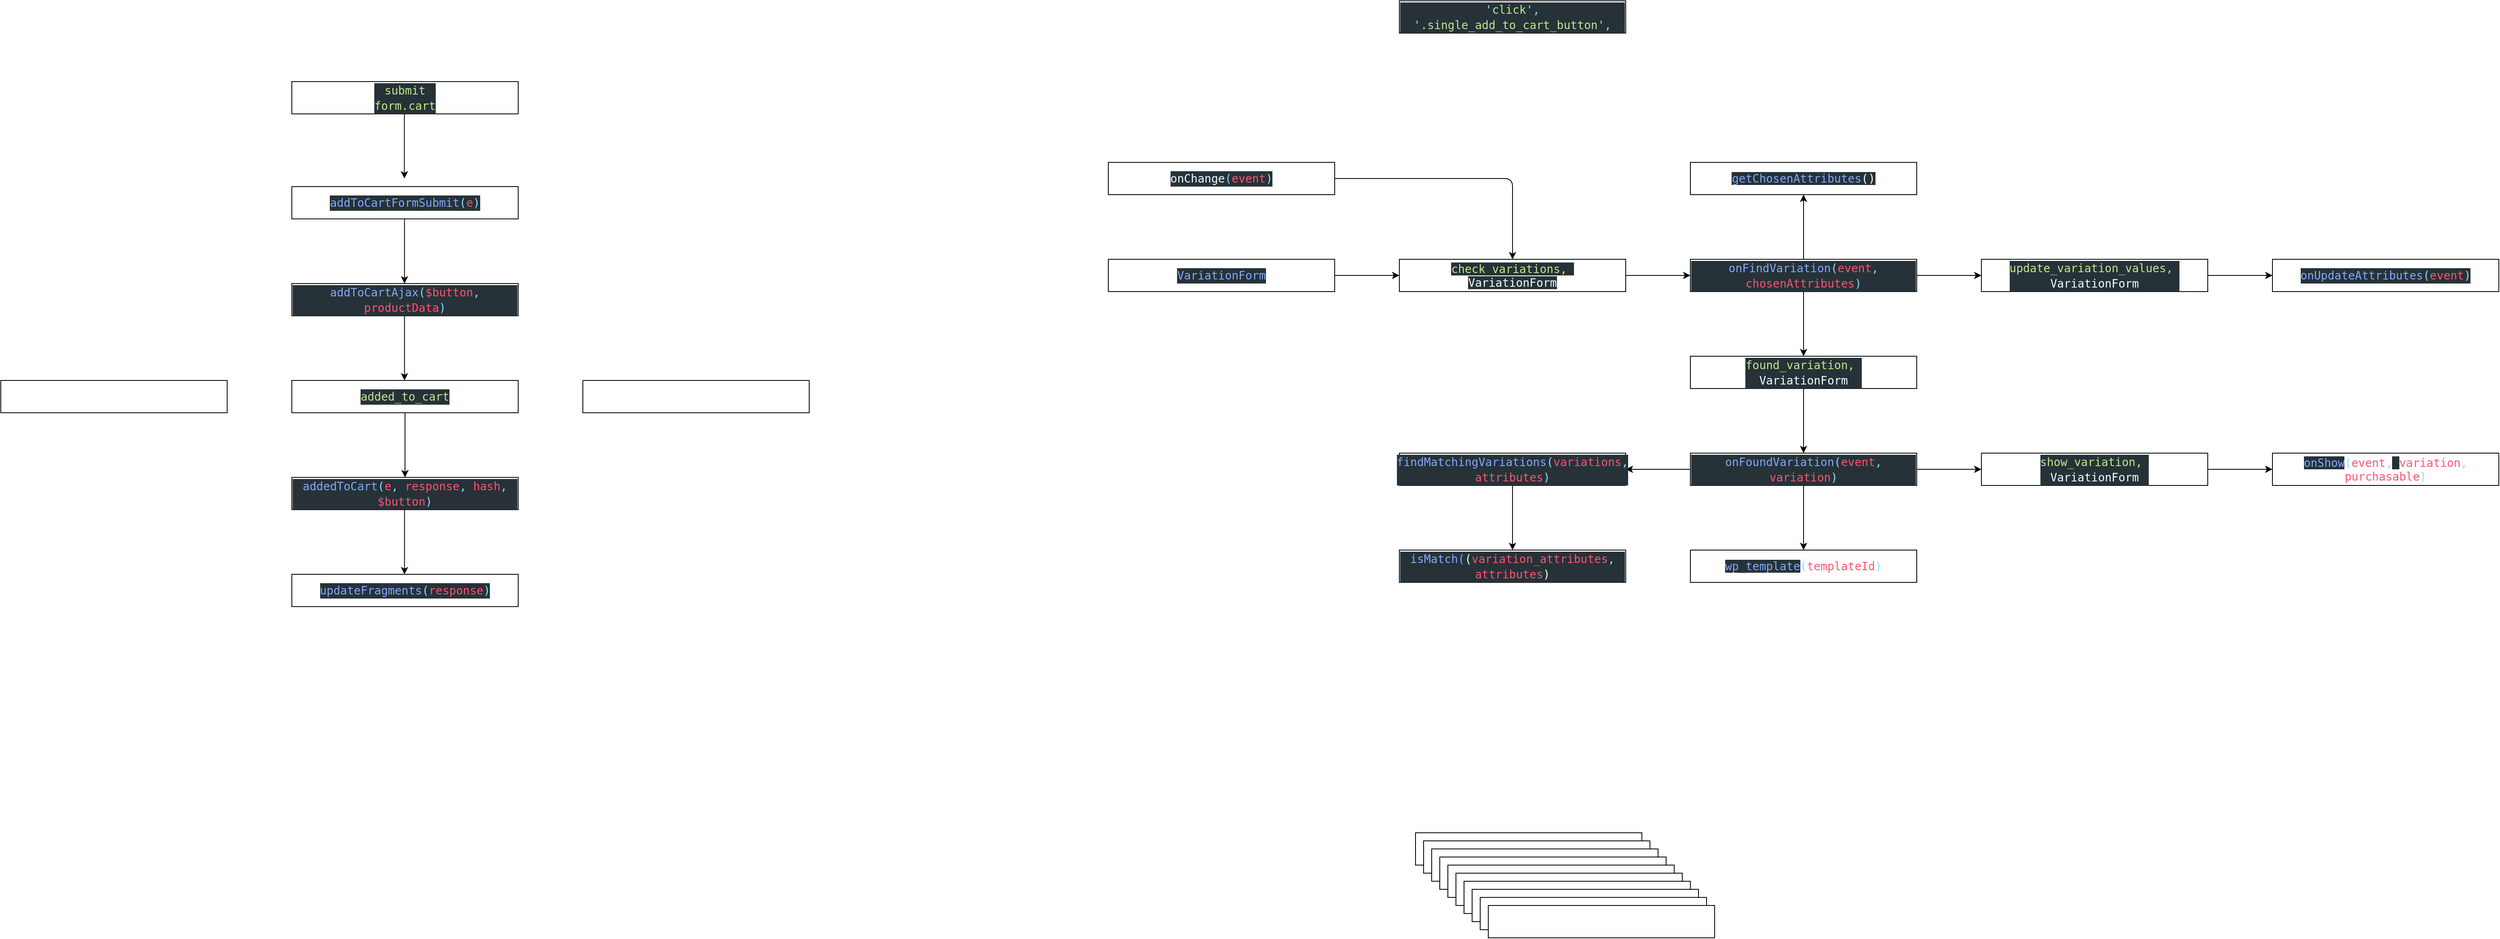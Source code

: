 <mxfile>
    <diagram id="ynWF1bHWw2R_tOJqrUCA" name="Page-1">
        <mxGraphModel dx="2459" dy="604" grid="1" gridSize="10" guides="1" tooltips="1" connect="1" arrows="1" fold="1" page="1" pageScale="1" pageWidth="1850" pageHeight="1100" math="0" shadow="0">
            <root>
                <mxCell id="0"/>
                <mxCell id="1" parent="0"/>
                <mxCell id="72" value="" style="rounded=0;whiteSpace=wrap;html=1;fontSize=10;" parent="1" vertex="1">
                    <mxGeometry x="390" y="1080" width="280" height="40" as="geometry"/>
                </mxCell>
                <mxCell id="104" value="&lt;div style=&quot;color: rgb(238, 255, 255); background-color: rgb(38, 50, 56); font-family: &amp;quot;Droid Sans Mono&amp;quot;, &amp;quot;monospace&amp;quot;, monospace; font-weight: normal; font-size: 14px; line-height: 19px;&quot;&gt;&lt;br&gt;&lt;/div&gt;" style="text;whiteSpace=wrap;html=1;fontSize=10;fontColor=none;" parent="1" vertex="1">
                    <mxGeometry x="560" y="890" width="190" height="40" as="geometry"/>
                </mxCell>
                <mxCell id="105" value="" style="rounded=0;whiteSpace=wrap;html=1;fontSize=10;" parent="1" vertex="1">
                    <mxGeometry x="400" y="1090" width="280" height="40" as="geometry"/>
                </mxCell>
                <mxCell id="106" value="" style="rounded=0;whiteSpace=wrap;html=1;fontSize=10;" parent="1" vertex="1">
                    <mxGeometry x="410" y="1100" width="280" height="40" as="geometry"/>
                </mxCell>
                <mxCell id="107" value="" style="rounded=0;whiteSpace=wrap;html=1;fontSize=10;" parent="1" vertex="1">
                    <mxGeometry x="420" y="1110" width="280" height="40" as="geometry"/>
                </mxCell>
                <mxCell id="108" value="" style="rounded=0;whiteSpace=wrap;html=1;fontSize=10;" parent="1" vertex="1">
                    <mxGeometry x="430" y="1120" width="280" height="40" as="geometry"/>
                </mxCell>
                <mxCell id="109" value="" style="rounded=0;whiteSpace=wrap;html=1;fontSize=10;" parent="1" vertex="1">
                    <mxGeometry x="440" y="1130" width="280" height="40" as="geometry"/>
                </mxCell>
                <mxCell id="110" value="" style="rounded=0;whiteSpace=wrap;html=1;fontSize=10;" parent="1" vertex="1">
                    <mxGeometry x="450" y="1140" width="280" height="40" as="geometry"/>
                </mxCell>
                <mxCell id="111" value="" style="rounded=0;whiteSpace=wrap;html=1;fontSize=10;" parent="1" vertex="1">
                    <mxGeometry x="460" y="1150" width="280" height="40" as="geometry"/>
                </mxCell>
                <mxCell id="118" value="" style="rounded=0;whiteSpace=wrap;html=1;fontSize=10;" parent="1" vertex="1">
                    <mxGeometry x="470" y="1160" width="280" height="40" as="geometry"/>
                </mxCell>
                <mxCell id="119" value="" style="rounded=0;whiteSpace=wrap;html=1;fontSize=10;" parent="1" vertex="1">
                    <mxGeometry x="480" y="1170" width="280" height="40" as="geometry"/>
                </mxCell>
                <mxCell id="128" value="&lt;div style=&quot;color: rgb(238, 255, 255); background-color: rgb(38, 50, 56); font-family: &amp;quot;Droid Sans Mono&amp;quot;, &amp;quot;monospace&amp;quot;, monospace; font-size: 14px; line-height: 19px;&quot;&gt;&lt;div style=&quot;line-height: 19px;&quot;&gt;&lt;span style=&quot;color: #82aaff;&quot;&gt;addToCartFormSubmit&lt;/span&gt;&lt;span style=&quot;color: #89ddff;&quot;&gt;(&lt;/span&gt;&lt;span style=&quot;color: #ff5370;&quot;&gt;e&lt;/span&gt;&lt;span style=&quot;color: #89ddff;&quot;&gt;)&lt;/span&gt;&lt;/div&gt;&lt;/div&gt;" style="rounded=0;whiteSpace=wrap;html=1;fontSize=10;" vertex="1" parent="1">
                    <mxGeometry x="-1000" y="280" width="280" height="40" as="geometry"/>
                </mxCell>
                <mxCell id="160" value="" style="edgeStyle=none;html=0;fontSize=10;" edge="1" parent="1" source="163" target="165">
                    <mxGeometry relative="1" as="geometry"/>
                </mxCell>
                <mxCell id="161" style="edgeStyle=none;html=0;entryX=0.5;entryY=0;entryDx=0;entryDy=0;fontSize=10;fontColor=none;exitX=0.5;exitY=1;exitDx=0;exitDy=0;" edge="1" parent="1" source="163" target="178">
                    <mxGeometry relative="1" as="geometry"/>
                </mxCell>
                <mxCell id="162" style="edgeStyle=none;html=0;exitX=0.5;exitY=0;exitDx=0;exitDy=0;fontSize=10;fontColor=none;" edge="1" parent="1" source="163" target="189">
                    <mxGeometry relative="1" as="geometry"/>
                </mxCell>
                <mxCell id="163" value="&lt;div style=&quot;color: rgb(238, 255, 255); background-color: rgb(38, 50, 56); font-family: &amp;quot;Droid Sans Mono&amp;quot;, &amp;quot;monospace&amp;quot;, monospace; font-size: 14px; line-height: 19px;&quot;&gt;&lt;div style=&quot;line-height: 19px;&quot;&gt;&lt;span style=&quot;color: #82aaff;&quot;&gt;onFindVariation&lt;/span&gt;&lt;span style=&quot;color: #89ddff;&quot;&gt;(&lt;/span&gt;&lt;span style=&quot;color: #ff5370;&quot;&gt;event&lt;/span&gt;&lt;span style=&quot;color: #89ddff;&quot;&gt;,&lt;/span&gt; &lt;span style=&quot;color: #ff5370;&quot;&gt;chosenAttributes&lt;/span&gt;&lt;span style=&quot;color: #89ddff;&quot;&gt;)&lt;/span&gt;&lt;/div&gt;&lt;/div&gt;" style="rounded=0;whiteSpace=wrap;html=1;fontSize=10;" vertex="1" parent="1">
                    <mxGeometry x="730" y="370" width="280" height="40" as="geometry"/>
                </mxCell>
                <mxCell id="164" value="" style="edgeStyle=none;html=0;fontSize=10;" edge="1" parent="1" source="165" target="166">
                    <mxGeometry relative="1" as="geometry"/>
                </mxCell>
                <mxCell id="165" value="&lt;div style=&quot;color: rgb(238, 255, 255); background-color: rgb(38, 50, 56); font-family: &amp;quot;Droid Sans Mono&amp;quot;, &amp;quot;monospace&amp;quot;, monospace; font-weight: normal; font-size: 14px; line-height: 19px;&quot;&gt;&lt;div&gt;&lt;span style=&quot;color: #c3e88d;&quot;&gt;update_variation_values,&amp;nbsp;&lt;/span&gt;&lt;/div&gt;&lt;div&gt;VariationForm&lt;/div&gt;&lt;/div&gt;" style="rounded=0;whiteSpace=wrap;html=1;fontSize=10;" vertex="1" parent="1">
                    <mxGeometry x="1090" y="370" width="280" height="40" as="geometry"/>
                </mxCell>
                <mxCell id="166" value="&lt;div style=&quot;color: rgb(238, 255, 255); background-color: rgb(38, 50, 56); font-family: &amp;quot;Droid Sans Mono&amp;quot;, &amp;quot;monospace&amp;quot;, monospace; font-weight: normal; font-size: 14px; line-height: 19px;&quot;&gt;&lt;div style=&quot;line-height: 19px;&quot;&gt;&lt;div style=&quot;line-height: 19px;&quot;&gt;&lt;span style=&quot;color: rgb(130, 170, 255);&quot;&gt;onUpdateAttributes&lt;/span&gt;&lt;span style=&quot;color: #89ddff;&quot;&gt;(&lt;/span&gt;&lt;span style=&quot;color: #ff5370;&quot;&gt;event&lt;/span&gt;&lt;span style=&quot;color: #89ddff;&quot;&gt;)&lt;/span&gt;&lt;/div&gt;&lt;/div&gt;&lt;/div&gt;" style="rounded=0;whiteSpace=wrap;html=1;fontSize=10;" vertex="1" parent="1">
                    <mxGeometry x="1450" y="370" width="280" height="40" as="geometry"/>
                </mxCell>
                <mxCell id="167" style="edgeStyle=none;html=0;entryX=0;entryY=0.5;entryDx=0;entryDy=0;fontSize=10;" edge="1" parent="1" source="170" target="180">
                    <mxGeometry relative="1" as="geometry"/>
                </mxCell>
                <mxCell id="168" style="edgeStyle=none;html=0;entryX=1;entryY=0.5;entryDx=0;entryDy=0;fontSize=10;fontColor=none;" edge="1" parent="1" source="170" target="175">
                    <mxGeometry relative="1" as="geometry"/>
                </mxCell>
                <mxCell id="169" style="edgeStyle=none;html=1;entryX=0.5;entryY=0;entryDx=0;entryDy=0;" edge="1" parent="1" source="170" target="188">
                    <mxGeometry relative="1" as="geometry"/>
                </mxCell>
                <mxCell id="170" value="&lt;div style=&quot;color: rgb(238, 255, 255); background-color: rgb(38, 50, 56); font-family: &amp;quot;Droid Sans Mono&amp;quot;, &amp;quot;monospace&amp;quot;, monospace; font-size: 14px; line-height: 19px;&quot;&gt;&lt;span style=&quot;color: #82aaff;&quot;&gt;onFoundVariation&lt;/span&gt;&lt;span style=&quot;color: #89ddff;&quot;&gt;(&lt;/span&gt;&lt;span style=&quot;color: #ff5370;&quot;&gt;event&lt;/span&gt;&lt;span style=&quot;color: #89ddff;&quot;&gt;,&lt;/span&gt; &lt;span style=&quot;color: #ff5370;&quot;&gt;variation&lt;/span&gt;&lt;span style=&quot;color: #89ddff;&quot;&gt;)&lt;/span&gt;&lt;/div&gt;" style="rounded=0;whiteSpace=wrap;html=1;fontSize=10;" vertex="1" parent="1">
                    <mxGeometry x="730" y="610" width="280" height="40" as="geometry"/>
                </mxCell>
                <mxCell id="171" value="&lt;span style=&quot;color: rgb(195, 232, 141); font-family: &amp;quot;Droid Sans Mono&amp;quot;, &amp;quot;monospace&amp;quot;, monospace; font-size: 14px; font-style: normal; font-variant-ligatures: normal; font-variant-caps: normal; font-weight: 400; letter-spacing: normal; orphans: 2; text-align: center; text-indent: 0px; text-transform: none; widows: 2; word-spacing: 0px; -webkit-text-stroke-width: 0px; background-color: rgb(38, 50, 56); text-decoration-thickness: initial; text-decoration-style: initial; text-decoration-color: initial; float: none; display: inline !important;&quot;&gt;check_variations,&amp;nbsp;&lt;br&gt;&lt;/span&gt;&lt;span style=&quot;color: rgb(238, 255, 255); font-family: &amp;quot;Droid Sans Mono&amp;quot;, &amp;quot;monospace&amp;quot;, monospace; font-size: 14px; background-color: rgb(38, 50, 56);&quot;&gt;VariationForm&lt;/span&gt;" style="rounded=0;whiteSpace=wrap;html=1;fontSize=10;" vertex="1" parent="1">
                    <mxGeometry x="370" y="370" width="280" height="40" as="geometry"/>
                </mxCell>
                <mxCell id="172" value="" style="endArrow=classic;html=1;fontSize=10;entryX=0;entryY=0.5;entryDx=0;entryDy=0;exitX=1;exitY=0.5;exitDx=0;exitDy=0;" edge="1" parent="1" source="171" target="163">
                    <mxGeometry width="50" height="50" relative="1" as="geometry">
                        <mxPoint x="680" y="530" as="sourcePoint"/>
                        <mxPoint x="730" y="480" as="targetPoint"/>
                    </mxGeometry>
                </mxCell>
                <mxCell id="173" value="&lt;div style=&quot;color: rgb(238, 255, 255); background-color: rgb(38, 50, 56); font-family: &amp;quot;Droid Sans Mono&amp;quot;, &amp;quot;monospace&amp;quot;, monospace; font-weight: normal; font-size: 14px; line-height: 19px;&quot;&gt;&lt;div&gt;&lt;span style=&quot;color: #82aaff;&quot;&gt;isMatch(&lt;/span&gt;&lt;span style=&quot;&quot;&gt;(&lt;/span&gt;&lt;span style=&quot;color: rgb(255, 83, 112);&quot;&gt;variation_attributes&lt;/span&gt;&lt;span style=&quot;color: rgb(137, 221, 255);&quot;&gt;,&lt;/span&gt;&lt;span style=&quot;&quot;&gt; &lt;/span&gt;&lt;span style=&quot;color: rgb(255, 83, 112);&quot;&gt;attributes&lt;/span&gt;)&lt;/div&gt;&lt;/div&gt;" style="rounded=0;whiteSpace=wrap;html=1;fontSize=10;" vertex="1" parent="1">
                    <mxGeometry x="370" y="730" width="280" height="40" as="geometry"/>
                </mxCell>
                <mxCell id="174" style="edgeStyle=none;html=0;entryX=0.5;entryY=0;entryDx=0;entryDy=0;fontSize=10;fontColor=none;" edge="1" parent="1" source="175" target="173">
                    <mxGeometry relative="1" as="geometry"/>
                </mxCell>
                <mxCell id="175" value="&lt;div style=&quot;color: rgb(238, 255, 255); background-color: rgb(38, 50, 56); font-family: &amp;quot;Droid Sans Mono&amp;quot;, &amp;quot;monospace&amp;quot;, monospace; font-weight: normal; font-size: 14px; line-height: 19px;&quot;&gt;&lt;div&gt;&lt;span style=&quot;color: #82aaff;&quot;&gt;findMatchingVariations&lt;/span&gt;&lt;span style=&quot;color: rgb(137, 221, 255);&quot;&gt;(&lt;/span&gt;&lt;span style=&quot;color: rgb(255, 83, 112);&quot;&gt;variations&lt;/span&gt;&lt;span style=&quot;color: rgb(137, 221, 255);&quot;&gt;,&lt;/span&gt;&lt;span style=&quot;&quot;&gt; &lt;/span&gt;&lt;span style=&quot;color: rgb(255, 83, 112);&quot;&gt;attributes&lt;/span&gt;&lt;span style=&quot;color: rgb(137, 221, 255);&quot;&gt;)&lt;/span&gt;&lt;/div&gt;&lt;/div&gt;" style="rounded=0;whiteSpace=wrap;html=1;fontSize=10;" vertex="1" parent="1">
                    <mxGeometry x="370" y="610" width="280" height="40" as="geometry"/>
                </mxCell>
                <mxCell id="176" value="&lt;div style=&quot;color: rgb(238, 255, 255); background-color: rgb(38, 50, 56); font-family: &amp;quot;Droid Sans Mono&amp;quot;, &amp;quot;monospace&amp;quot;, monospace; font-size: 14px; line-height: 19px;&quot;&gt;&lt;span style=&quot;color: #89ddff;&quot;&gt;'&lt;/span&gt;&lt;span style=&quot;color: #c3e88d;&quot;&gt;click&lt;/span&gt;&lt;span style=&quot;color: #89ddff;&quot;&gt;'&lt;/span&gt;&lt;span style=&quot;color: #89ddff;&quot;&gt;,&lt;/span&gt; &lt;span style=&quot;color: #89ddff;&quot;&gt;'&lt;/span&gt;&lt;span style=&quot;color: #c3e88d;&quot;&gt;.single_add_to_cart_button&lt;/span&gt;&lt;span style=&quot;color: #89ddff;&quot;&gt;'&lt;/span&gt;&lt;span style=&quot;color: #89ddff;&quot;&gt;,&lt;/span&gt;&lt;/div&gt;" style="rounded=0;whiteSpace=wrap;html=1;fontSize=10;" vertex="1" parent="1">
                    <mxGeometry x="370" y="50" width="280" height="40" as="geometry"/>
                </mxCell>
                <mxCell id="177" style="edgeStyle=none;html=0;entryX=0.5;entryY=0;entryDx=0;entryDy=0;fontSize=10;fontColor=none;" edge="1" parent="1" source="178" target="170">
                    <mxGeometry relative="1" as="geometry"/>
                </mxCell>
                <mxCell id="178" value="&lt;div style=&quot;color: rgb(238, 255, 255); background-color: rgb(38, 50, 56); font-family: &amp;quot;Droid Sans Mono&amp;quot;, &amp;quot;monospace&amp;quot;, monospace; font-weight: normal; font-size: 14px; line-height: 19px;&quot;&gt;&lt;div&gt;&lt;span style=&quot;color: #c3e88d;&quot;&gt;found_variation,&amp;nbsp;&lt;/span&gt;&lt;/div&gt;&lt;div&gt;VariationForm&lt;/div&gt;&lt;/div&gt;" style="rounded=0;whiteSpace=wrap;html=1;fontSize=10;" vertex="1" parent="1">
                    <mxGeometry x="730" y="490" width="280" height="40" as="geometry"/>
                </mxCell>
                <mxCell id="179" style="edgeStyle=none;html=0;entryX=0;entryY=0.5;entryDx=0;entryDy=0;fontSize=10;fontColor=none;" edge="1" parent="1" source="180" target="182">
                    <mxGeometry relative="1" as="geometry"/>
                </mxCell>
                <mxCell id="180" value="&lt;div style=&quot;color: rgb(238, 255, 255); background-color: rgb(38, 50, 56); font-family: &amp;quot;Droid Sans Mono&amp;quot;, &amp;quot;monospace&amp;quot;, monospace; font-weight: normal; font-size: 14px; line-height: 19px;&quot;&gt;&lt;div&gt;&lt;span style=&quot;color: #c3e88d;&quot;&gt;show_variation,&amp;nbsp;&lt;/span&gt;&lt;/div&gt;&lt;div&gt;VariationForm&lt;/div&gt;&lt;/div&gt;" style="rounded=0;whiteSpace=wrap;html=1;fontSize=10;" vertex="1" parent="1">
                    <mxGeometry x="1090" y="610" width="280" height="40" as="geometry"/>
                </mxCell>
                <mxCell id="181" value="&lt;div style=&quot;color: rgb(238, 255, 255); background-color: rgb(38, 50, 56); font-family: &amp;quot;Droid Sans Mono&amp;quot;, &amp;quot;monospace&amp;quot;, monospace; font-weight: normal; font-size: 14px; line-height: 19px;&quot;&gt;&lt;br&gt;&lt;/div&gt;" style="text;whiteSpace=wrap;html=1;fontSize=10;" vertex="1" parent="1">
                    <mxGeometry x="1410" y="800" width="220" height="40" as="geometry"/>
                </mxCell>
                <mxCell id="182" value="&lt;span style=&quot;border-color: rgb(0, 0, 0); color: rgb(238, 255, 255); font-family: &amp;quot;Droid Sans Mono&amp;quot;, &amp;quot;monospace&amp;quot;, monospace; font-size: 14px; font-style: normal; font-variant-ligatures: normal; font-variant-caps: normal; font-weight: 400; letter-spacing: normal; orphans: 2; text-align: left; text-indent: 0px; text-transform: none; widows: 2; word-spacing: 0px; -webkit-text-stroke-width: 0px; background-color: rgb(38, 50, 56); text-decoration-thickness: initial; text-decoration-style: initial; text-decoration-color: initial;&quot;&gt;&lt;span style=&quot;color: rgb(130, 170, 255);&quot;&gt;onShow&lt;/span&gt;&lt;/span&gt;&lt;span style=&quot;font-family: &amp;quot;Droid Sans Mono&amp;quot;, &amp;quot;monospace&amp;quot;, monospace; font-size: 14px; color: rgb(137, 221, 255);&quot;&gt;(&lt;/span&gt;&lt;span style=&quot;font-family: &amp;quot;Droid Sans Mono&amp;quot;, &amp;quot;monospace&amp;quot;, monospace; font-size: 14px; color: rgb(255, 83, 112);&quot;&gt;event&lt;/span&gt;&lt;span style=&quot;font-family: &amp;quot;Droid Sans Mono&amp;quot;, &amp;quot;monospace&amp;quot;, monospace; font-size: 14px; color: rgb(137, 221, 255);&quot;&gt;,&lt;/span&gt;&lt;span style=&quot;background-color: rgb(38, 50, 56); color: rgb(238, 255, 255); font-family: &amp;quot;Droid Sans Mono&amp;quot;, &amp;quot;monospace&amp;quot;, monospace; font-size: 14px;&quot;&gt; &lt;/span&gt;&lt;span style=&quot;font-family: &amp;quot;Droid Sans Mono&amp;quot;, &amp;quot;monospace&amp;quot;, monospace; font-size: 14px; color: rgb(255, 83, 112);&quot;&gt;variation&lt;/span&gt;&lt;span style=&quot;font-family: &amp;quot;Droid Sans Mono&amp;quot;, &amp;quot;monospace&amp;quot;, monospace; font-size: 14px; color: rgb(137, 221, 255);&quot;&gt;,&lt;/span&gt;&lt;span style=&quot;background-color: rgb(38, 50, 56); color: rgb(238, 255, 255); font-family: &amp;quot;Droid Sans Mono&amp;quot;, &amp;quot;monospace&amp;quot;, monospace; font-size: 14px;&quot;&gt; &lt;/span&gt;&lt;span style=&quot;font-family: &amp;quot;Droid Sans Mono&amp;quot;, &amp;quot;monospace&amp;quot;, monospace; font-size: 14px; color: rgb(255, 83, 112);&quot;&gt;purchasable&lt;/span&gt;&lt;span style=&quot;font-family: &amp;quot;Droid Sans Mono&amp;quot;, &amp;quot;monospace&amp;quot;, monospace; font-size: 14px; color: rgb(137, 221, 255);&quot;&gt;)&lt;/span&gt;" style="rounded=0;whiteSpace=wrap;html=1;fontSize=10;" vertex="1" parent="1">
                    <mxGeometry x="1450" y="610" width="280" height="40" as="geometry"/>
                </mxCell>
                <mxCell id="183" style="edgeStyle=none;html=0;entryX=0;entryY=0.5;entryDx=0;entryDy=0;fontSize=10;fontColor=none;" edge="1" parent="1" source="184" target="171">
                    <mxGeometry relative="1" as="geometry"/>
                </mxCell>
                <mxCell id="184" value="&lt;div style=&quot;color: rgb(238, 255, 255); background-color: rgb(38, 50, 56); font-family: &amp;quot;Droid Sans Mono&amp;quot;, &amp;quot;monospace&amp;quot;, monospace; font-size: 14px; line-height: 19px;&quot;&gt;&lt;span style=&quot;color: #82aaff;&quot;&gt;VariationForm&lt;/span&gt;&lt;/div&gt;" style="rounded=0;whiteSpace=wrap;html=1;fontSize=10;" vertex="1" parent="1">
                    <mxGeometry x="10" y="370" width="280" height="40" as="geometry"/>
                </mxCell>
                <mxCell id="185" style="edgeStyle=none;html=0;entryX=0.5;entryY=0;entryDx=0;entryDy=0;fontSize=10;fontColor=none;" edge="1" parent="1" source="186" target="171">
                    <mxGeometry relative="1" as="geometry">
                        <Array as="points">
                            <mxPoint x="510" y="270"/>
                        </Array>
                    </mxGeometry>
                </mxCell>
                <mxCell id="186" value="&lt;div style=&quot;color: rgb(238, 255, 255); background-color: rgb(38, 50, 56); font-family: &amp;quot;Droid Sans Mono&amp;quot;, &amp;quot;monospace&amp;quot;, monospace; font-weight: normal; font-size: 14px; line-height: 19px;&quot;&gt;&lt;div&gt;&lt;span style=&quot;color: #eeffff;&quot;&gt;onChange&lt;/span&gt;&lt;span style=&quot;color: rgb(137, 221, 255);&quot;&gt;(&lt;/span&gt;&lt;span style=&quot;color: rgb(255, 83, 112);&quot;&gt;event&lt;/span&gt;&lt;span style=&quot;color: rgb(137, 221, 255);&quot;&gt;)&lt;/span&gt;&lt;/div&gt;&lt;/div&gt;" style="rounded=0;whiteSpace=wrap;html=1;fontSize=10;" vertex="1" parent="1">
                    <mxGeometry x="10" y="250" width="280" height="40" as="geometry"/>
                </mxCell>
                <mxCell id="187" value="&lt;div style=&quot;color: rgb(238, 255, 255); background-color: rgb(38, 50, 56); font-family: &amp;quot;Droid Sans Mono&amp;quot;, &amp;quot;monospace&amp;quot;, monospace; font-weight: normal; font-size: 14px; line-height: 19px;&quot;&gt;&lt;br&gt;&lt;/div&gt;" style="text;whiteSpace=wrap;html=1;fontSize=10;fontColor=none;" vertex="1" parent="1">
                    <mxGeometry x="950" y="260" width="190" height="40" as="geometry"/>
                </mxCell>
                <mxCell id="188" value="&lt;span style=&quot;color: rgb(130, 170, 255); font-family: &amp;quot;Droid Sans Mono&amp;quot;, &amp;quot;monospace&amp;quot;, monospace; font-size: 14px; font-style: normal; font-variant-ligatures: normal; font-variant-caps: normal; font-weight: 400; letter-spacing: normal; orphans: 2; text-align: left; text-indent: 0px; text-transform: none; widows: 2; word-spacing: 0px; -webkit-text-stroke-width: 0px; background-color: rgb(38, 50, 56); text-decoration-thickness: initial; text-decoration-style: initial; text-decoration-color: initial; float: none; display: inline !important;&quot;&gt;wp_template&lt;/span&gt;&lt;span style=&quot;font-family: &amp;quot;Droid Sans Mono&amp;quot;, &amp;quot;monospace&amp;quot;, monospace; font-size: 14px; color: rgb(137, 221, 255);&quot;&gt;(&lt;/span&gt;&lt;span style=&quot;font-family: &amp;quot;Droid Sans Mono&amp;quot;, &amp;quot;monospace&amp;quot;, monospace; font-size: 14px; color: rgb(255, 83, 112);&quot;&gt;templateId&lt;/span&gt;&lt;span style=&quot;font-family: &amp;quot;Droid Sans Mono&amp;quot;, &amp;quot;monospace&amp;quot;, monospace; font-size: 14px; color: rgb(137, 221, 255);&quot;&gt;)&lt;/span&gt;" style="rounded=0;whiteSpace=wrap;html=1;fontSize=10;" vertex="1" parent="1">
                    <mxGeometry x="730" y="730" width="280" height="40" as="geometry"/>
                </mxCell>
                <mxCell id="189" value="&lt;span style=&quot;color: rgb(130, 170, 255); font-family: &amp;quot;Droid Sans Mono&amp;quot;, &amp;quot;monospace&amp;quot;, monospace; font-size: 14px; font-style: normal; font-variant-ligatures: normal; font-variant-caps: normal; font-weight: 400; letter-spacing: normal; orphans: 2; text-align: left; text-indent: 0px; text-transform: none; widows: 2; word-spacing: 0px; -webkit-text-stroke-width: 0px; background-color: rgb(38, 50, 56); text-decoration-thickness: initial; text-decoration-style: initial; text-decoration-color: initial; float: none; display: inline !important;&quot;&gt;getChosenAttributes&lt;/span&gt;&lt;span style=&quot;background-color: rgb(38, 50, 56); color: rgb(238, 255, 255); font-family: &amp;quot;Droid Sans Mono&amp;quot;, &amp;quot;monospace&amp;quot;, monospace; font-size: 14px;&quot;&gt;()&lt;br&gt;&lt;/span&gt;" style="rounded=0;whiteSpace=wrap;html=1;fontSize=10;" vertex="1" parent="1">
                    <mxGeometry x="730" y="250" width="280" height="40" as="geometry"/>
                </mxCell>
                <mxCell id="190" value="&lt;div style=&quot;color: rgb(238, 255, 255); background-color: rgb(38, 50, 56); font-family: &amp;quot;Droid Sans Mono&amp;quot;, &amp;quot;monospace&amp;quot;, monospace; font-weight: normal; font-size: 14px; line-height: 19px;&quot;&gt;&lt;br&gt;&lt;/div&gt;" style="text;whiteSpace=wrap;html=1;" vertex="1" parent="1">
                    <mxGeometry x="950" y="830" width="130" height="40" as="geometry"/>
                </mxCell>
                <mxCell id="191" value="&lt;div style=&quot;color: rgb(238, 255, 255); background-color: rgb(38, 50, 56); font-family: &amp;quot;Droid Sans Mono&amp;quot;, &amp;quot;monospace&amp;quot;, monospace; font-weight: normal; font-size: 14px; line-height: 19px;&quot;&gt;&lt;br&gt;&lt;/div&gt;" style="text;whiteSpace=wrap;html=1;" vertex="1" parent="1">
                    <mxGeometry x="-830" y="380" width="110" height="40" as="geometry"/>
                </mxCell>
                <mxCell id="192" value="&lt;div style=&quot;color: rgb(238, 255, 255); background-color: rgb(38, 50, 56); font-family: &amp;quot;Droid Sans Mono&amp;quot;, &amp;quot;monospace&amp;quot;, monospace; font-size: 14px; line-height: 19px;&quot;&gt;&lt;div style=&quot;line-height: 19px;&quot;&gt;&lt;span style=&quot;color: rgb(195, 232, 141);&quot;&gt;submit&lt;/span&gt;&lt;/div&gt;&lt;div style=&quot;line-height: 19px;&quot;&gt;&lt;span style=&quot;color: rgb(195, 232, 141); text-align: left;&quot;&gt;form.cart&lt;/span&gt;&lt;br&gt;&lt;/div&gt;&lt;/div&gt;" style="rounded=0;whiteSpace=wrap;html=1;fontSize=10;" vertex="1" parent="1">
                    <mxGeometry x="-1000" y="150" width="280" height="40" as="geometry"/>
                </mxCell>
                <mxCell id="195" style="edgeStyle=none;html=0;entryX=0.5;entryY=0;entryDx=0;entryDy=0;fontSize=10;fontColor=none;" edge="1" parent="1">
                    <mxGeometry relative="1" as="geometry">
                        <mxPoint x="-860.77" y="190" as="sourcePoint"/>
                        <mxPoint x="-860.77" y="270" as="targetPoint"/>
                    </mxGeometry>
                </mxCell>
                <mxCell id="196" value="&lt;div style=&quot;color: rgb(238, 255, 255); background-color: rgb(38, 50, 56); font-family: &amp;quot;Droid Sans Mono&amp;quot;, &amp;quot;monospace&amp;quot;, monospace; font-weight: normal; font-size: 14px; line-height: 19px;&quot;&gt;&lt;br&gt;&lt;/div&gt;" style="text;whiteSpace=wrap;html=1;" vertex="1" parent="1">
                    <mxGeometry x="-900" y="450" width="140" height="40" as="geometry"/>
                </mxCell>
                <mxCell id="198" value="&lt;div style=&quot;color: rgb(238, 255, 255); background-color: rgb(38, 50, 56); font-family: &amp;quot;Droid Sans Mono&amp;quot;, &amp;quot;monospace&amp;quot;, monospace; font-size: 14px; line-height: 19px;&quot;&gt;&lt;div style=&quot;line-height: 19px;&quot;&gt;&lt;span style=&quot;color: rgb(130, 170, 255); text-align: left;&quot;&gt;addToCartAjax&lt;/span&gt;&lt;span style=&quot;color: rgb(137, 221, 255);&quot;&gt;(&lt;/span&gt;&lt;span style=&quot;color: rgb(255, 83, 112);&quot;&gt;$button&lt;/span&gt;&lt;span style=&quot;color: rgb(137, 221, 255);&quot;&gt;,&lt;/span&gt;&lt;span style=&quot;&quot;&gt; &lt;/span&gt;&lt;span style=&quot;color: rgb(255, 83, 112);&quot;&gt;productData&lt;/span&gt;&lt;span style=&quot;color: rgb(137, 221, 255);&quot;&gt;)&lt;/span&gt;&lt;/div&gt;&lt;/div&gt;" style="rounded=0;whiteSpace=wrap;html=1;fontSize=10;" vertex="1" parent="1">
                    <mxGeometry x="-1000" y="400" width="280" height="40" as="geometry"/>
                </mxCell>
                <mxCell id="199" value="&lt;div style=&quot;color: rgb(238, 255, 255); background-color: rgb(38, 50, 56); font-family: &amp;quot;Droid Sans Mono&amp;quot;, &amp;quot;monospace&amp;quot;, monospace; font-size: 14px; line-height: 19px;&quot;&gt;&lt;div style=&quot;line-height: 19px;&quot;&gt;&lt;div style=&quot;line-height: 19px;&quot;&gt;&lt;span style=&quot;color: #c3e88d;&quot;&gt;added_to_cart&lt;/span&gt;&lt;/div&gt;&lt;/div&gt;&lt;/div&gt;" style="rounded=0;whiteSpace=wrap;html=1;fontSize=10;" vertex="1" parent="1">
                    <mxGeometry x="-1000" y="520" width="280" height="40" as="geometry"/>
                </mxCell>
                <mxCell id="200" style="edgeStyle=none;html=0;entryX=0.5;entryY=0;entryDx=0;entryDy=0;fontSize=10;fontColor=none;" edge="1" parent="1">
                    <mxGeometry relative="1" as="geometry">
                        <mxPoint x="-860.63" y="320" as="sourcePoint"/>
                        <mxPoint x="-860.63" y="400" as="targetPoint"/>
                    </mxGeometry>
                </mxCell>
                <mxCell id="201" value="&lt;div style=&quot;color: rgb(238, 255, 255); background-color: rgb(38, 50, 56); font-family: &amp;quot;Droid Sans Mono&amp;quot;, &amp;quot;monospace&amp;quot;, monospace; font-size: 14px; line-height: 19px;&quot;&gt;&lt;div style=&quot;line-height: 19px;&quot;&gt;&lt;br&gt;&lt;/div&gt;&lt;/div&gt;" style="rounded=0;whiteSpace=wrap;html=1;fontSize=10;" vertex="1" parent="1">
                    <mxGeometry x="-1360" y="520" width="280" height="40" as="geometry"/>
                </mxCell>
                <mxCell id="202" value="&lt;div style=&quot;color: rgb(238, 255, 255); background-color: rgb(38, 50, 56); font-family: &amp;quot;Droid Sans Mono&amp;quot;, &amp;quot;monospace&amp;quot;, monospace; font-size: 14px; line-height: 19px;&quot;&gt;&lt;div style=&quot;line-height: 19px;&quot;&gt;&lt;br&gt;&lt;/div&gt;&lt;/div&gt;" style="rounded=0;whiteSpace=wrap;html=1;fontSize=10;" vertex="1" parent="1">
                    <mxGeometry x="-640" y="520" width="280" height="40" as="geometry"/>
                </mxCell>
                <mxCell id="203" value="&lt;div style=&quot;color: rgb(238, 255, 255); background-color: rgb(38, 50, 56); font-family: &amp;quot;Droid Sans Mono&amp;quot;, &amp;quot;monospace&amp;quot;, monospace; font-size: 14px; line-height: 19px;&quot;&gt;&lt;div style=&quot;line-height: 19px;&quot;&gt;&lt;div style=&quot;line-height: 19px;&quot;&gt;&lt;span style=&quot;color: #82aaff;&quot;&gt;updateFragments&lt;/span&gt;&lt;span style=&quot;color: rgb(137, 221, 255);&quot;&gt;(&lt;/span&gt;&lt;span style=&quot;color: rgb(255, 83, 112);&quot;&gt;response&lt;/span&gt;&lt;span style=&quot;color: rgb(137, 221, 255);&quot;&gt;)&lt;/span&gt;&lt;/div&gt;&lt;/div&gt;&lt;/div&gt;" style="rounded=0;whiteSpace=wrap;html=1;fontSize=10;" vertex="1" parent="1">
                    <mxGeometry x="-1000" y="760" width="280" height="40" as="geometry"/>
                </mxCell>
                <mxCell id="204" value="&lt;div style=&quot;color: rgb(238, 255, 255); background-color: rgb(38, 50, 56); font-family: &amp;quot;Droid Sans Mono&amp;quot;, &amp;quot;monospace&amp;quot;, monospace; font-weight: normal; font-size: 14px; line-height: 19px;&quot;&gt;&lt;div style=&quot;line-height: 19px;&quot;&gt;&lt;span style=&quot;color: #82aaff;&quot;&gt;addedToCart&lt;/span&gt;&lt;span style=&quot;color: #89ddff;&quot;&gt;(&lt;/span&gt;&lt;span style=&quot;color: #ff5370;&quot;&gt;e&lt;/span&gt;&lt;span style=&quot;color: #89ddff;&quot;&gt;,&lt;/span&gt; &lt;span style=&quot;color: #ff5370;&quot;&gt;response&lt;/span&gt;&lt;span style=&quot;color: #89ddff;&quot;&gt;,&lt;/span&gt; &lt;span style=&quot;color: #ff5370;&quot;&gt;hash&lt;/span&gt;&lt;span style=&quot;color: #89ddff;&quot;&gt;,&lt;/span&gt; &lt;span style=&quot;color: #ff5370;&quot;&gt;$button&lt;/span&gt;&lt;span style=&quot;color: #89ddff;&quot;&gt;)&lt;/span&gt;&lt;/div&gt;&lt;/div&gt;" style="rounded=0;whiteSpace=wrap;html=1;fontSize=10;" vertex="1" parent="1">
                    <mxGeometry x="-1000" y="640" width="280" height="40" as="geometry"/>
                </mxCell>
                <mxCell id="205" style="edgeStyle=none;html=0;entryX=0.5;entryY=0;entryDx=0;entryDy=0;fontSize=10;fontColor=none;" edge="1" parent="1">
                    <mxGeometry relative="1" as="geometry">
                        <mxPoint x="-860.0" y="560" as="sourcePoint"/>
                        <mxPoint x="-860.0" y="640" as="targetPoint"/>
                    </mxGeometry>
                </mxCell>
                <mxCell id="206" style="edgeStyle=none;html=0;entryX=0.5;entryY=0;entryDx=0;entryDy=0;fontSize=10;fontColor=none;" edge="1" parent="1">
                    <mxGeometry relative="1" as="geometry">
                        <mxPoint x="-860.63" y="440" as="sourcePoint"/>
                        <mxPoint x="-860.63" y="520" as="targetPoint"/>
                    </mxGeometry>
                </mxCell>
                <mxCell id="208" style="edgeStyle=none;html=0;entryX=0.5;entryY=0;entryDx=0;entryDy=0;fontSize=10;fontColor=none;" edge="1" parent="1">
                    <mxGeometry relative="1" as="geometry">
                        <mxPoint x="-860.62" y="680" as="sourcePoint"/>
                        <mxPoint x="-860.62" y="760" as="targetPoint"/>
                    </mxGeometry>
                </mxCell>
            </root>
        </mxGraphModel>
    </diagram>
</mxfile>